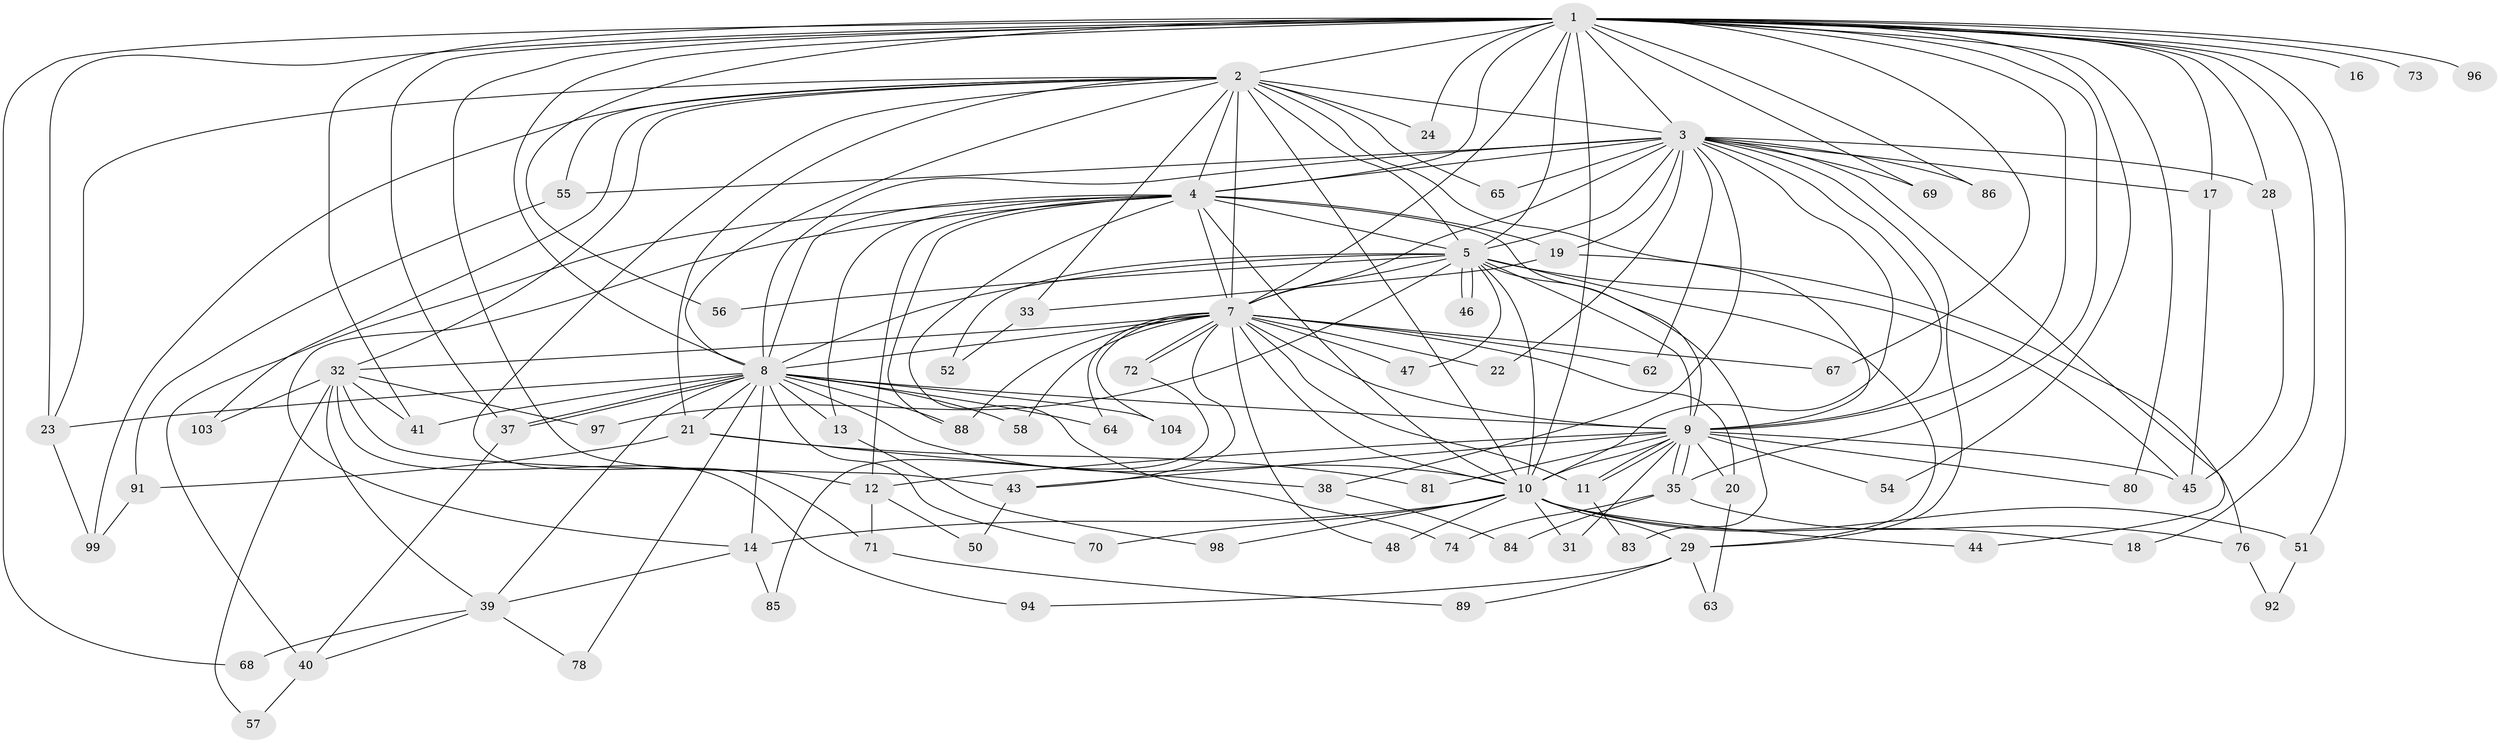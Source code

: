 // Generated by graph-tools (version 1.1) at 2025/51/02/27/25 19:51:52]
// undirected, 78 vertices, 186 edges
graph export_dot {
graph [start="1"]
  node [color=gray90,style=filled];
  1 [super="+6"];
  2 [super="+27"];
  3 [super="+36"];
  4 [super="+66"];
  5 [super="+34"];
  7 [super="+25"];
  8 [super="+59"];
  9 [super="+53"];
  10 [super="+15"];
  11 [super="+75"];
  12 [super="+30"];
  13 [super="+26"];
  14 [super="+79"];
  16;
  17 [super="+61"];
  18;
  19;
  20;
  21;
  22;
  23 [super="+102"];
  24;
  28;
  29 [super="+42"];
  31;
  32 [super="+82"];
  33;
  35 [super="+95"];
  37 [super="+77"];
  38;
  39 [super="+60"];
  40 [super="+93"];
  41;
  43 [super="+90"];
  44;
  45 [super="+49"];
  46;
  47;
  48 [super="+87"];
  50;
  51;
  52;
  54;
  55;
  56;
  57;
  58;
  62;
  63;
  64;
  65;
  67;
  68;
  69;
  70;
  71;
  72;
  73;
  74;
  76;
  78;
  80;
  81;
  83;
  84;
  85;
  86;
  88 [super="+101"];
  89;
  91;
  92;
  94;
  96;
  97;
  98;
  99 [super="+100"];
  103;
  104;
  1 -- 2 [weight=3];
  1 -- 3 [weight=2];
  1 -- 4 [weight=2];
  1 -- 5 [weight=2];
  1 -- 7 [weight=3];
  1 -- 8 [weight=2];
  1 -- 9 [weight=2];
  1 -- 10 [weight=2];
  1 -- 12;
  1 -- 16 [weight=2];
  1 -- 17;
  1 -- 18;
  1 -- 23;
  1 -- 41 [weight=2];
  1 -- 56;
  1 -- 67;
  1 -- 68;
  1 -- 69;
  1 -- 73 [weight=2];
  1 -- 86;
  1 -- 96 [weight=2];
  1 -- 80;
  1 -- 24;
  1 -- 28;
  1 -- 51;
  1 -- 54;
  1 -- 37;
  1 -- 35;
  2 -- 3 [weight=2];
  2 -- 4;
  2 -- 5;
  2 -- 7;
  2 -- 8;
  2 -- 9;
  2 -- 10;
  2 -- 21;
  2 -- 23;
  2 -- 24;
  2 -- 32;
  2 -- 33;
  2 -- 55;
  2 -- 65;
  2 -- 71;
  2 -- 103;
  2 -- 99;
  3 -- 4;
  3 -- 5;
  3 -- 7;
  3 -- 8;
  3 -- 9;
  3 -- 10;
  3 -- 17;
  3 -- 19;
  3 -- 22;
  3 -- 28;
  3 -- 29;
  3 -- 38;
  3 -- 44;
  3 -- 55;
  3 -- 62;
  3 -- 65;
  3 -- 69;
  3 -- 86;
  4 -- 5;
  4 -- 7;
  4 -- 8;
  4 -- 9;
  4 -- 10;
  4 -- 13 [weight=2];
  4 -- 19;
  4 -- 74;
  4 -- 88;
  4 -- 40;
  4 -- 14;
  4 -- 12;
  5 -- 7;
  5 -- 8;
  5 -- 9 [weight=3];
  5 -- 10 [weight=2];
  5 -- 45;
  5 -- 46;
  5 -- 46;
  5 -- 47;
  5 -- 52;
  5 -- 56;
  5 -- 83;
  5 -- 97;
  5 -- 29;
  7 -- 8;
  7 -- 9;
  7 -- 10;
  7 -- 20;
  7 -- 22;
  7 -- 32;
  7 -- 43;
  7 -- 47;
  7 -- 48;
  7 -- 58;
  7 -- 62;
  7 -- 72;
  7 -- 72;
  7 -- 88;
  7 -- 104;
  7 -- 11;
  7 -- 64;
  7 -- 67;
  8 -- 9;
  8 -- 10;
  8 -- 13;
  8 -- 14;
  8 -- 21;
  8 -- 37;
  8 -- 37;
  8 -- 58;
  8 -- 64;
  8 -- 70;
  8 -- 78;
  8 -- 104;
  8 -- 41;
  8 -- 88;
  8 -- 23;
  8 -- 39;
  9 -- 10;
  9 -- 11;
  9 -- 11;
  9 -- 12;
  9 -- 20;
  9 -- 31;
  9 -- 35;
  9 -- 35;
  9 -- 54;
  9 -- 80;
  9 -- 81;
  9 -- 43;
  9 -- 45;
  10 -- 14;
  10 -- 18;
  10 -- 31;
  10 -- 44;
  10 -- 48 [weight=2];
  10 -- 51;
  10 -- 98;
  10 -- 70;
  10 -- 29;
  11 -- 83;
  12 -- 50;
  12 -- 71;
  13 -- 98;
  14 -- 39;
  14 -- 85;
  17 -- 45;
  19 -- 33;
  19 -- 76;
  20 -- 63;
  21 -- 38;
  21 -- 81;
  21 -- 91;
  23 -- 99;
  28 -- 45;
  29 -- 94;
  29 -- 89;
  29 -- 63;
  32 -- 39;
  32 -- 43;
  32 -- 57;
  32 -- 94;
  32 -- 103;
  32 -- 41;
  32 -- 97;
  33 -- 52;
  35 -- 74;
  35 -- 76;
  35 -- 84;
  37 -- 40;
  38 -- 84;
  39 -- 40;
  39 -- 68;
  39 -- 78;
  40 -- 57;
  43 -- 50;
  51 -- 92;
  55 -- 91;
  71 -- 89;
  72 -- 85;
  76 -- 92;
  91 -- 99;
}
